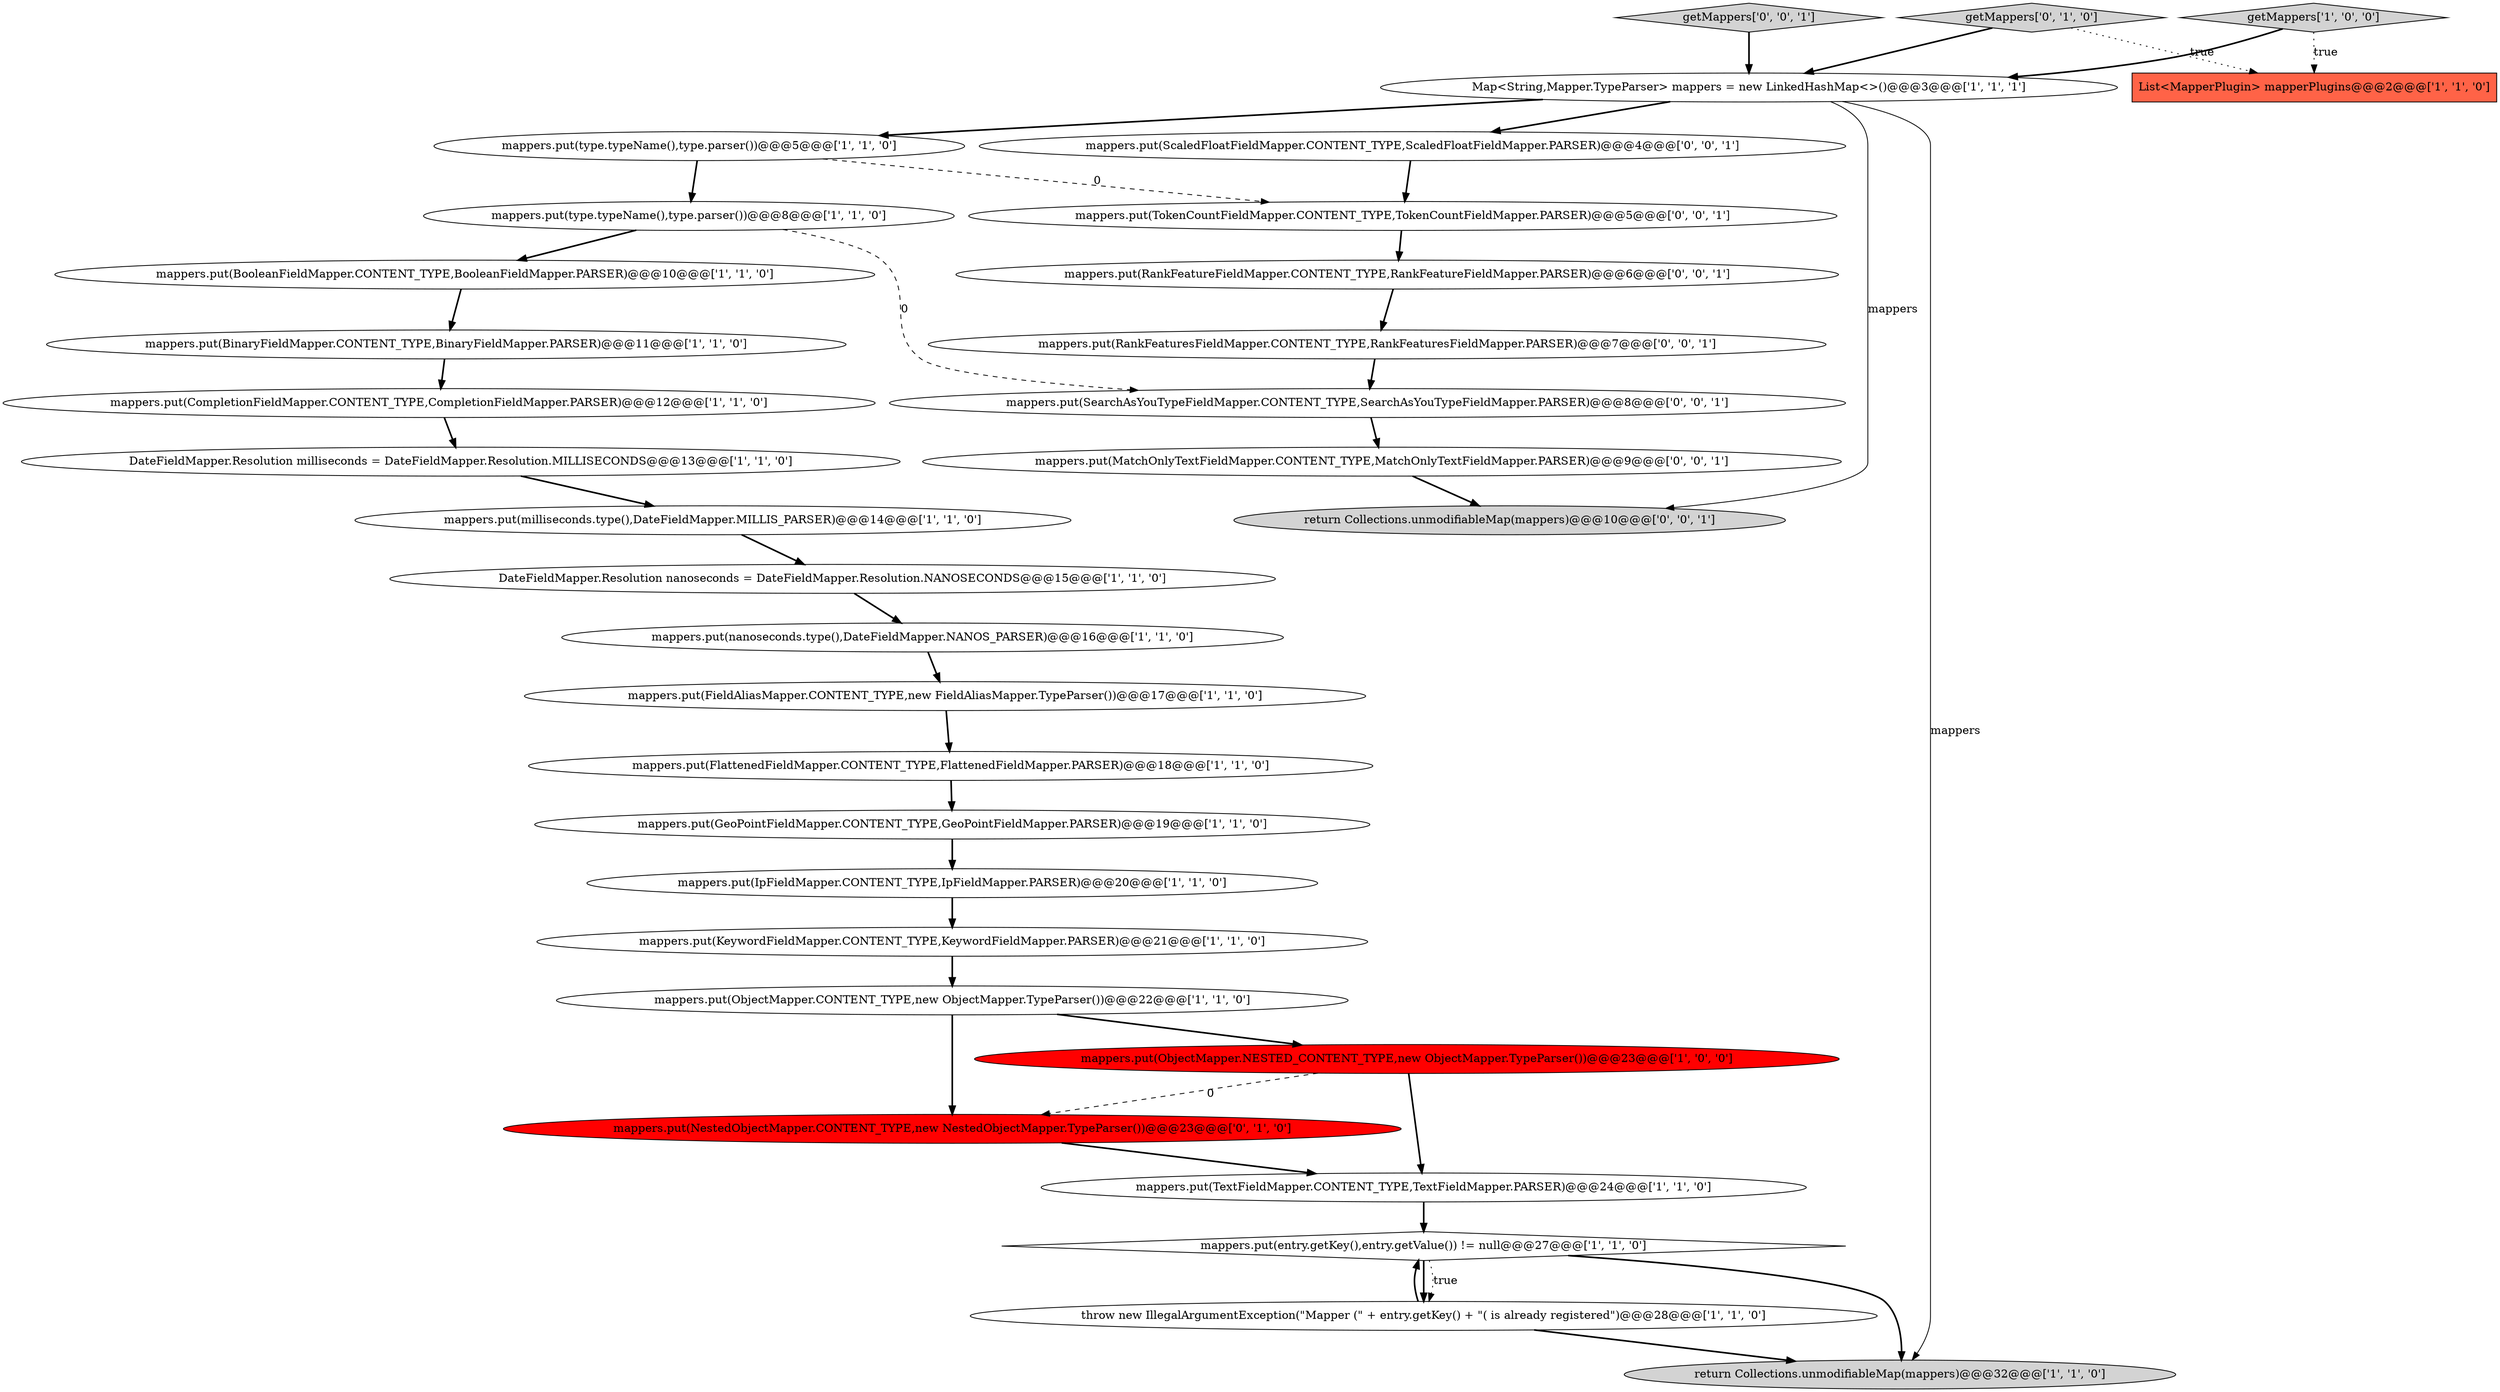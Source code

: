 digraph {
1 [style = filled, label = "mappers.put(type.typeName(),type.parser())@@@5@@@['1', '1', '0']", fillcolor = white, shape = ellipse image = "AAA0AAABBB1BBB"];
12 [style = filled, label = "throw new IllegalArgumentException(\"Mapper (\" + entry.getKey() + \"( is already registered\")@@@28@@@['1', '1', '0']", fillcolor = white, shape = ellipse image = "AAA0AAABBB1BBB"];
3 [style = filled, label = "DateFieldMapper.Resolution nanoseconds = DateFieldMapper.Resolution.NANOSECONDS@@@15@@@['1', '1', '0']", fillcolor = white, shape = ellipse image = "AAA0AAABBB1BBB"];
14 [style = filled, label = "mappers.put(BinaryFieldMapper.CONTENT_TYPE,BinaryFieldMapper.PARSER)@@@11@@@['1', '1', '0']", fillcolor = white, shape = ellipse image = "AAA0AAABBB1BBB"];
8 [style = filled, label = "mappers.put(CompletionFieldMapper.CONTENT_TYPE,CompletionFieldMapper.PARSER)@@@12@@@['1', '1', '0']", fillcolor = white, shape = ellipse image = "AAA0AAABBB1BBB"];
15 [style = filled, label = "mappers.put(IpFieldMapper.CONTENT_TYPE,IpFieldMapper.PARSER)@@@20@@@['1', '1', '0']", fillcolor = white, shape = ellipse image = "AAA0AAABBB1BBB"];
21 [style = filled, label = "mappers.put(ObjectMapper.NESTED_CONTENT_TYPE,new ObjectMapper.TypeParser())@@@23@@@['1', '0', '0']", fillcolor = red, shape = ellipse image = "AAA1AAABBB1BBB"];
13 [style = filled, label = "mappers.put(type.typeName(),type.parser())@@@8@@@['1', '1', '0']", fillcolor = white, shape = ellipse image = "AAA0AAABBB1BBB"];
18 [style = filled, label = "List<MapperPlugin> mapperPlugins@@@2@@@['1', '1', '0']", fillcolor = tomato, shape = box image = "AAA0AAABBB1BBB"];
6 [style = filled, label = "return Collections.unmodifiableMap(mappers)@@@32@@@['1', '1', '0']", fillcolor = lightgray, shape = ellipse image = "AAA0AAABBB1BBB"];
2 [style = filled, label = "DateFieldMapper.Resolution milliseconds = DateFieldMapper.Resolution.MILLISECONDS@@@13@@@['1', '1', '0']", fillcolor = white, shape = ellipse image = "AAA0AAABBB1BBB"];
22 [style = filled, label = "mappers.put(FlattenedFieldMapper.CONTENT_TYPE,FlattenedFieldMapper.PARSER)@@@18@@@['1', '1', '0']", fillcolor = white, shape = ellipse image = "AAA0AAABBB1BBB"];
26 [style = filled, label = "mappers.put(MatchOnlyTextFieldMapper.CONTENT_TYPE,MatchOnlyTextFieldMapper.PARSER)@@@9@@@['0', '0', '1']", fillcolor = white, shape = ellipse image = "AAA0AAABBB3BBB"];
10 [style = filled, label = "mappers.put(FieldAliasMapper.CONTENT_TYPE,new FieldAliasMapper.TypeParser())@@@17@@@['1', '1', '0']", fillcolor = white, shape = ellipse image = "AAA0AAABBB1BBB"];
16 [style = filled, label = "getMappers['1', '0', '0']", fillcolor = lightgray, shape = diamond image = "AAA0AAABBB1BBB"];
27 [style = filled, label = "mappers.put(ScaledFloatFieldMapper.CONTENT_TYPE,ScaledFloatFieldMapper.PARSER)@@@4@@@['0', '0', '1']", fillcolor = white, shape = ellipse image = "AAA0AAABBB3BBB"];
28 [style = filled, label = "mappers.put(SearchAsYouTypeFieldMapper.CONTENT_TYPE,SearchAsYouTypeFieldMapper.PARSER)@@@8@@@['0', '0', '1']", fillcolor = white, shape = ellipse image = "AAA0AAABBB3BBB"];
9 [style = filled, label = "mappers.put(KeywordFieldMapper.CONTENT_TYPE,KeywordFieldMapper.PARSER)@@@21@@@['1', '1', '0']", fillcolor = white, shape = ellipse image = "AAA0AAABBB1BBB"];
17 [style = filled, label = "mappers.put(GeoPointFieldMapper.CONTENT_TYPE,GeoPointFieldMapper.PARSER)@@@19@@@['1', '1', '0']", fillcolor = white, shape = ellipse image = "AAA0AAABBB1BBB"];
20 [style = filled, label = "mappers.put(entry.getKey(),entry.getValue()) != null@@@27@@@['1', '1', '0']", fillcolor = white, shape = diamond image = "AAA0AAABBB1BBB"];
30 [style = filled, label = "mappers.put(RankFeatureFieldMapper.CONTENT_TYPE,RankFeatureFieldMapper.PARSER)@@@6@@@['0', '0', '1']", fillcolor = white, shape = ellipse image = "AAA0AAABBB3BBB"];
19 [style = filled, label = "Map<String,Mapper.TypeParser> mappers = new LinkedHashMap<>()@@@3@@@['1', '1', '1']", fillcolor = white, shape = ellipse image = "AAA0AAABBB1BBB"];
23 [style = filled, label = "getMappers['0', '1', '0']", fillcolor = lightgray, shape = diamond image = "AAA0AAABBB2BBB"];
4 [style = filled, label = "mappers.put(milliseconds.type(),DateFieldMapper.MILLIS_PARSER)@@@14@@@['1', '1', '0']", fillcolor = white, shape = ellipse image = "AAA0AAABBB1BBB"];
7 [style = filled, label = "mappers.put(BooleanFieldMapper.CONTENT_TYPE,BooleanFieldMapper.PARSER)@@@10@@@['1', '1', '0']", fillcolor = white, shape = ellipse image = "AAA0AAABBB1BBB"];
25 [style = filled, label = "mappers.put(RankFeaturesFieldMapper.CONTENT_TYPE,RankFeaturesFieldMapper.PARSER)@@@7@@@['0', '0', '1']", fillcolor = white, shape = ellipse image = "AAA0AAABBB3BBB"];
31 [style = filled, label = "mappers.put(TokenCountFieldMapper.CONTENT_TYPE,TokenCountFieldMapper.PARSER)@@@5@@@['0', '0', '1']", fillcolor = white, shape = ellipse image = "AAA0AAABBB3BBB"];
0 [style = filled, label = "mappers.put(nanoseconds.type(),DateFieldMapper.NANOS_PARSER)@@@16@@@['1', '1', '0']", fillcolor = white, shape = ellipse image = "AAA0AAABBB1BBB"];
5 [style = filled, label = "mappers.put(ObjectMapper.CONTENT_TYPE,new ObjectMapper.TypeParser())@@@22@@@['1', '1', '0']", fillcolor = white, shape = ellipse image = "AAA0AAABBB1BBB"];
11 [style = filled, label = "mappers.put(TextFieldMapper.CONTENT_TYPE,TextFieldMapper.PARSER)@@@24@@@['1', '1', '0']", fillcolor = white, shape = ellipse image = "AAA0AAABBB1BBB"];
32 [style = filled, label = "getMappers['0', '0', '1']", fillcolor = lightgray, shape = diamond image = "AAA0AAABBB3BBB"];
29 [style = filled, label = "return Collections.unmodifiableMap(mappers)@@@10@@@['0', '0', '1']", fillcolor = lightgray, shape = ellipse image = "AAA0AAABBB3BBB"];
24 [style = filled, label = "mappers.put(NestedObjectMapper.CONTENT_TYPE,new NestedObjectMapper.TypeParser())@@@23@@@['0', '1', '0']", fillcolor = red, shape = ellipse image = "AAA1AAABBB2BBB"];
10->22 [style = bold, label=""];
11->20 [style = bold, label=""];
4->3 [style = bold, label=""];
25->28 [style = bold, label=""];
19->6 [style = solid, label="mappers"];
26->29 [style = bold, label=""];
1->31 [style = dashed, label="0"];
12->20 [style = bold, label=""];
27->31 [style = bold, label=""];
30->25 [style = bold, label=""];
28->26 [style = bold, label=""];
20->6 [style = bold, label=""];
32->19 [style = bold, label=""];
16->19 [style = bold, label=""];
12->6 [style = bold, label=""];
2->4 [style = bold, label=""];
1->13 [style = bold, label=""];
3->0 [style = bold, label=""];
7->14 [style = bold, label=""];
13->28 [style = dashed, label="0"];
5->21 [style = bold, label=""];
19->1 [style = bold, label=""];
0->10 [style = bold, label=""];
23->18 [style = dotted, label="true"];
8->2 [style = bold, label=""];
21->11 [style = bold, label=""];
15->9 [style = bold, label=""];
13->7 [style = bold, label=""];
24->11 [style = bold, label=""];
5->24 [style = bold, label=""];
23->19 [style = bold, label=""];
19->27 [style = bold, label=""];
20->12 [style = bold, label=""];
31->30 [style = bold, label=""];
17->15 [style = bold, label=""];
9->5 [style = bold, label=""];
22->17 [style = bold, label=""];
19->29 [style = solid, label="mappers"];
14->8 [style = bold, label=""];
20->12 [style = dotted, label="true"];
21->24 [style = dashed, label="0"];
16->18 [style = dotted, label="true"];
}
